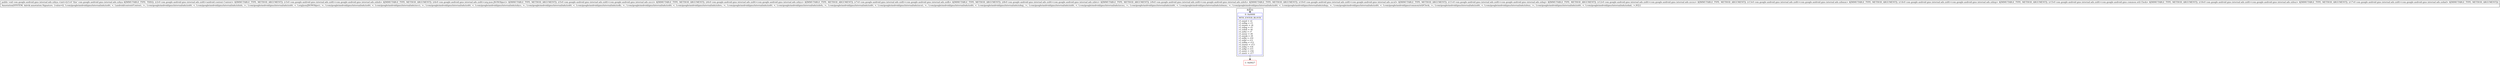digraph "CFG forcom.google.android.gms.internal.ads.zzbya.\<init\>(Lcom\/google\/android\/gms\/internal\/ads\/zzdtt;Lcom\/google\/android\/gms\/internal\/ads\/zzdtt;Lcom\/google\/android\/gms\/internal\/ads\/zzdtt;Lcom\/google\/android\/gms\/internal\/ads\/zzdtt;Lcom\/google\/android\/gms\/internal\/ads\/zzdtt;Lcom\/google\/android\/gms\/internal\/ads\/zzdtt;Lcom\/google\/android\/gms\/internal\/ads\/zzdtt;Lcom\/google\/android\/gms\/internal\/ads\/zzdtt;Lcom\/google\/android\/gms\/internal\/ads\/zzdtt;Lcom\/google\/android\/gms\/internal\/ads\/zzdtt;Lcom\/google\/android\/gms\/internal\/ads\/zzdtt;Lcom\/google\/android\/gms\/internal\/ads\/zzdtt;Lcom\/google\/android\/gms\/internal\/ads\/zzdtt;Lcom\/google\/android\/gms\/internal\/ads\/zzdtt;Lcom\/google\/android\/gms\/internal\/ads\/zzdtt;Lcom\/google\/android\/gms\/internal\/ads\/zzdtt;)V" {
subgraph cluster_Region_334075007 {
label = "R(1:0)";
node [shape=record,color=blue];
Node_0 [shape=record,label="{0\:\ 0x0000|MTH_ENTER_BLOCK\l|r1.zzeol = r2\lr1.zzfhg = r3\lr1.zzews = r4\lr1.zzfng = r5\lr1.zzfnh = r6\lr1.zzfni = r7\lr1.zzexr = r8\lr1.zzexk = r9\lr1.zzfhi = r10\lr1.zzfel = r11\lr1.zzfhq = r12\lr1.zzewz = r13\lr1.zzfnj = r14\lr1.zzfgi = r15\lr1.zzeyi = r16\lr1.zzerr = r17\l}"];
}
Node_1 [shape=record,color=red,label="{1\:\ 0x0027}"];
MethodNode[shape=record,label="{public void com.google.android.gms.internal.ads.zzbya.\<init\>((r1v0 'this' com.google.android.gms.internal.ads.zzbya A[IMMUTABLE_TYPE, THIS]), (r2v0 com.google.android.gms.internal.ads.zzdtt\<android.content.Context\> A[IMMUTABLE_TYPE, METHOD_ARGUMENT]), (r3v0 com.google.android.gms.internal.ads.zzdtt\<com.google.android.gms.internal.ads.zzbzb\> A[IMMUTABLE_TYPE, METHOD_ARGUMENT]), (r4v0 com.google.android.gms.internal.ads.zzdtt\<org.json.JSONObject\> A[IMMUTABLE_TYPE, METHOD_ARGUMENT]), (r5v0 com.google.android.gms.internal.ads.zzdtt\<com.google.android.gms.internal.ads.zzcci\> A[IMMUTABLE_TYPE, METHOD_ARGUMENT]), (r6v0 com.google.android.gms.internal.ads.zzdtt\<com.google.android.gms.internal.ads.zzbys\> A[IMMUTABLE_TYPE, METHOD_ARGUMENT]), (r7v0 com.google.android.gms.internal.ads.zzdtt\<com.google.android.gms.internal.ads.zzdh\> A[IMMUTABLE_TYPE, METHOD_ARGUMENT]), (r8v0 com.google.android.gms.internal.ads.zzdtt\<com.google.android.gms.internal.ads.zzbrs\> A[IMMUTABLE_TYPE, METHOD_ARGUMENT]), (r9v0 com.google.android.gms.internal.ads.zzdtt\<com.google.android.gms.internal.ads.zzbrh\> A[IMMUTABLE_TYPE, METHOD_ARGUMENT]), (r10v0 com.google.android.gms.internal.ads.zzdtt\<com.google.android.gms.internal.ads.zzcxl\> A[IMMUTABLE_TYPE, METHOD_ARGUMENT]), (r11v0 com.google.android.gms.internal.ads.zzdtt\<com.google.android.gms.internal.ads.zzbaj\> A[IMMUTABLE_TYPE, METHOD_ARGUMENT]), (r12v0 com.google.android.gms.internal.ads.zzdtt\<com.google.android.gms.internal.ads.zzcxu\> A[IMMUTABLE_TYPE, METHOD_ARGUMENT]), (r13v0 com.google.android.gms.internal.ads.zzdtt\<com.google.android.gms.internal.ads.zzbmm\> A[IMMUTABLE_TYPE, METHOD_ARGUMENT]), (r14v0 com.google.android.gms.internal.ads.zzdtt\<com.google.android.gms.internal.ads.zzbzp\> A[IMMUTABLE_TYPE, METHOD_ARGUMENT]), (r15v0 com.google.android.gms.internal.ads.zzdtt\<com.google.android.gms.common.util.Clock\> A[IMMUTABLE_TYPE, METHOD_ARGUMENT]), (r16v0 com.google.android.gms.internal.ads.zzdtt\<com.google.android.gms.internal.ads.zzbuz\> A[IMMUTABLE_TYPE, METHOD_ARGUMENT]), (r17v0 com.google.android.gms.internal.ads.zzdtt\<com.google.android.gms.internal.ads.zzdad\> A[IMMUTABLE_TYPE, METHOD_ARGUMENT]))  | Annotation[SYSTEM, dalvik.annotation.Signature, \{value=[(, Lcom\/google\/android\/gms\/internal\/ads\/zzdtt, \<, Landroid\/content\/Context;, \>;, Lcom\/google\/android\/gms\/internal\/ads\/zzdtt, \<, Lcom\/google\/android\/gms\/internal\/ads\/zzbzb;, \>;, Lcom\/google\/android\/gms\/internal\/ads\/zzdtt, \<, Lorg\/json\/JSONObject;, \>;, Lcom\/google\/android\/gms\/internal\/ads\/zzdtt, \<, Lcom\/google\/android\/gms\/internal\/ads\/zzcci;, \>;, Lcom\/google\/android\/gms\/internal\/ads\/zzdtt, \<, Lcom\/google\/android\/gms\/internal\/ads\/zzbys;, \>;, Lcom\/google\/android\/gms\/internal\/ads\/zzdtt, \<, Lcom\/google\/android\/gms\/internal\/ads\/zzdh;, \>;, Lcom\/google\/android\/gms\/internal\/ads\/zzdtt, \<, Lcom\/google\/android\/gms\/internal\/ads\/zzbrs;, \>;, Lcom\/google\/android\/gms\/internal\/ads\/zzdtt, \<, Lcom\/google\/android\/gms\/internal\/ads\/zzbrh;, \>;, Lcom\/google\/android\/gms\/internal\/ads\/zzdtt, \<, Lcom\/google\/android\/gms\/internal\/ads\/zzcxl;, \>;, Lcom\/google\/android\/gms\/internal\/ads\/zzdtt, \<, Lcom\/google\/android\/gms\/internal\/ads\/zzbaj;, \>;, Lcom\/google\/android\/gms\/internal\/ads\/zzdtt, \<, Lcom\/google\/android\/gms\/internal\/ads\/zzcxu;, \>;, Lcom\/google\/android\/gms\/internal\/ads\/zzdtt, \<, Lcom\/google\/android\/gms\/internal\/ads\/zzbmm;, \>;, Lcom\/google\/android\/gms\/internal\/ads\/zzdtt, \<, Lcom\/google\/android\/gms\/internal\/ads\/zzbzp;, \>;, Lcom\/google\/android\/gms\/internal\/ads\/zzdtt, \<, Lcom\/google\/android\/gms\/common\/util\/Clock;, \>;, Lcom\/google\/android\/gms\/internal\/ads\/zzdtt, \<, Lcom\/google\/android\/gms\/internal\/ads\/zzbuz;, \>;, Lcom\/google\/android\/gms\/internal\/ads\/zzdtt, \<, Lcom\/google\/android\/gms\/internal\/ads\/zzdad;, \>;)V]\}]\l}"];
MethodNode -> Node_0;
Node_0 -> Node_1;
}

